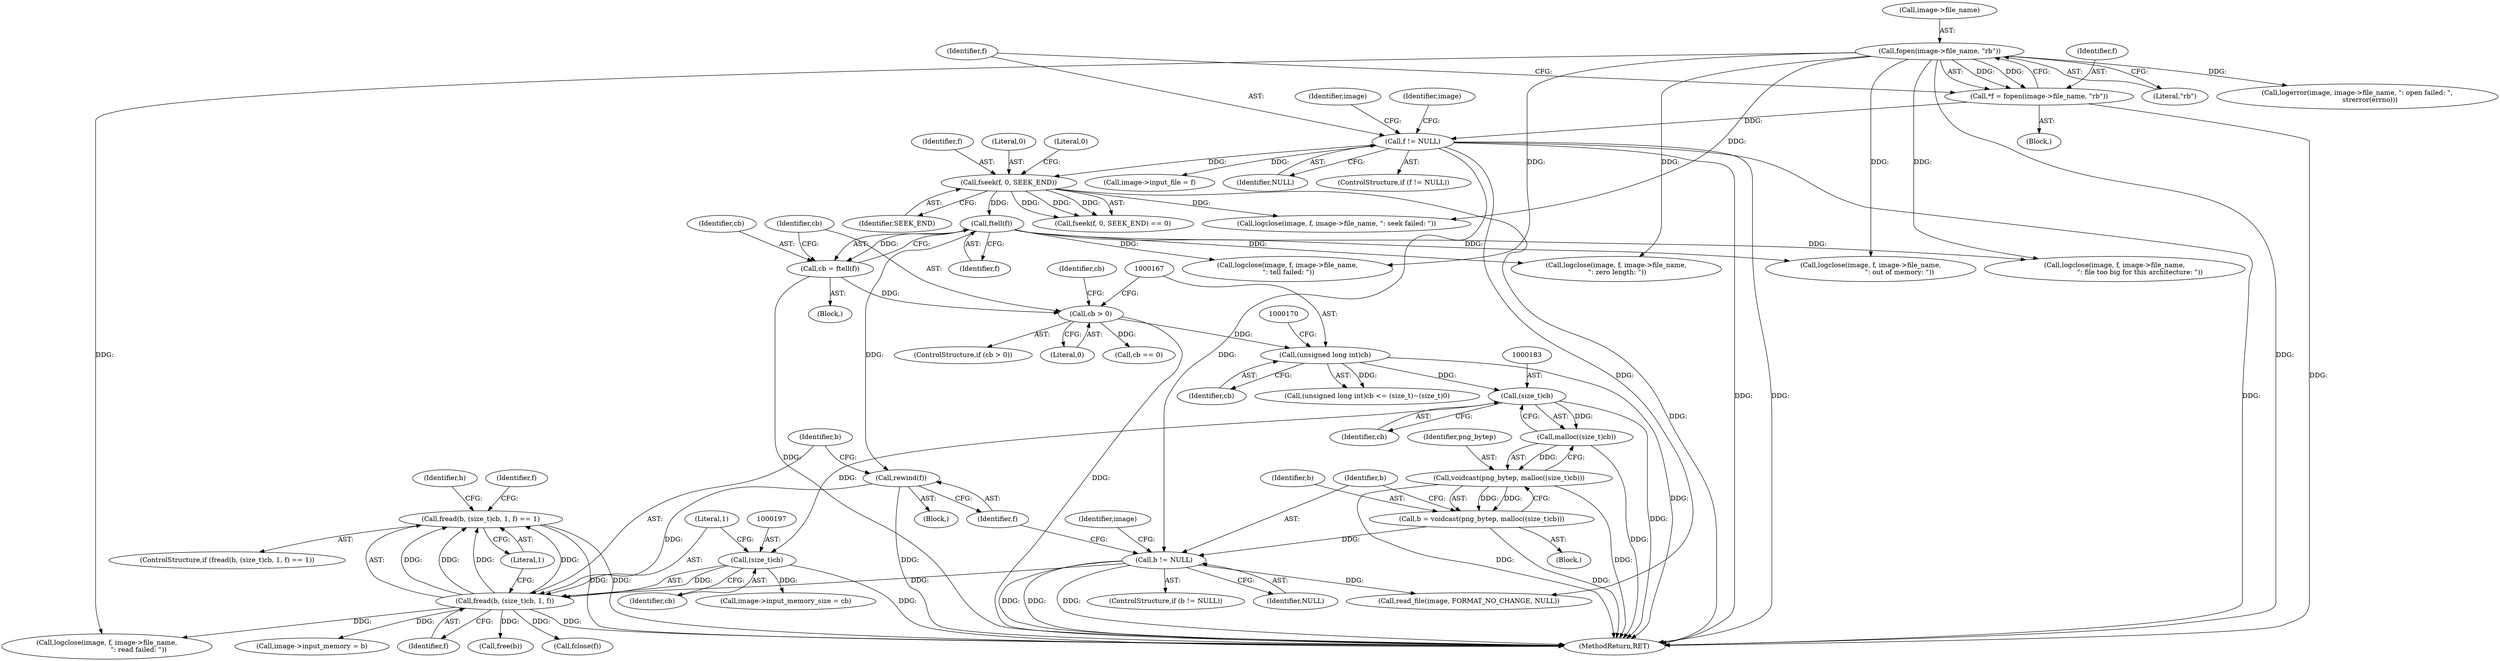 digraph "0_Android_9d4853418ab2f754c2b63e091c29c5529b8b86ca_30@API" {
"1000193" [label="(Call,fread(b, (size_t)cb, 1, f) == 1)"];
"1000194" [label="(Call,fread(b, (size_t)cb, 1, f))"];
"1000186" [label="(Call,b != NULL)"];
"1000177" [label="(Call,b = voidcast(png_bytep, malloc((size_t)cb)))"];
"1000179" [label="(Call,voidcast(png_bytep, malloc((size_t)cb)))"];
"1000181" [label="(Call,malloc((size_t)cb))"];
"1000182" [label="(Call,(size_t)cb)"];
"1000166" [label="(Call,(unsigned long int)cb)"];
"1000160" [label="(Call,cb > 0)"];
"1000155" [label="(Call,cb = ftell(f))"];
"1000157" [label="(Call,ftell(f))"];
"1000148" [label="(Call,fseek(f, 0, SEEK_END))"];
"1000129" [label="(Call,f != NULL)"];
"1000121" [label="(Call,*f = fopen(image->file_name, \"rb\"))"];
"1000123" [label="(Call,fopen(image->file_name, \"rb\"))"];
"1000196" [label="(Call,(size_t)cb)"];
"1000190" [label="(Call,rewind(f))"];
"1000189" [label="(Block,)"];
"1000193" [label="(Call,fread(b, (size_t)cb, 1, f) == 1)"];
"1000179" [label="(Call,voidcast(png_bytep, malloc((size_t)cb)))"];
"1000160" [label="(Call,cb > 0)"];
"1000159" [label="(ControlStructure,if (cb > 0))"];
"1000127" [label="(Literal,\"rb\")"];
"1000203" [label="(Call,fclose(f))"];
"1000185" [label="(ControlStructure,if (b != NULL))"];
"1000191" [label="(Identifier,f)"];
"1000139" [label="(Call,image->input_file = f)"];
"1000122" [label="(Identifier,f)"];
"1000180" [label="(Identifier,png_bytep)"];
"1000248" [label="(Identifier,cb)"];
"1000230" [label="(Identifier,image)"];
"1000218" [label="(Identifier,b)"];
"1000192" [label="(ControlStructure,if (fread(b, (size_t)cb, 1, f) == 1))"];
"1000194" [label="(Call,fread(b, (size_t)cb, 1, f))"];
"1000168" [label="(Identifier,cb)"];
"1000151" [label="(Identifier,SEEK_END)"];
"1000136" [label="(Identifier,image)"];
"1000229" [label="(Call,logclose(image, f, image->file_name,\n                           \": out of memory: \"))"];
"1000177" [label="(Call,b = voidcast(png_bytep, malloc((size_t)cb)))"];
"1000158" [label="(Identifier,f)"];
"1000124" [label="(Call,image->file_name)"];
"1000195" [label="(Identifier,b)"];
"1000260" [label="(Call,logclose(image, f, image->file_name,\n \": tell failed: \"))"];
"1000123" [label="(Call,fopen(image->file_name, \"rb\"))"];
"1000196" [label="(Call,(size_t)cb)"];
"1000157" [label="(Call,ftell(f))"];
"1000251" [label="(Call,logclose(image, f, image->file_name,\n \": zero length: \"))"];
"1000210" [label="(Call,image->input_memory = b)"];
"1000153" [label="(Block,)"];
"1000199" [label="(Literal,1)"];
"1000200" [label="(Identifier,f)"];
"1000131" [label="(Identifier,NULL)"];
"1000152" [label="(Literal,0)"];
"1000130" [label="(Identifier,f)"];
"1000162" [label="(Literal,0)"];
"1000128" [label="(ControlStructure,if (f != NULL))"];
"1000269" [label="(Call,logclose(image, f, image->file_name, \": seek failed: \"))"];
"1000217" [label="(Call,free(b))"];
"1000187" [label="(Identifier,b)"];
"1000278" [label="(Call,logerror(image, image->file_name, \": open failed: \",\n            strerror(errno)))"];
"1000287" [label="(Call,read_file(image, FORMAT_NO_CHANGE, NULL))"];
"1000149" [label="(Identifier,f)"];
"1000190" [label="(Call,rewind(f))"];
"1000148" [label="(Call,fseek(f, 0, SEEK_END))"];
"1000279" [label="(Identifier,image)"];
"1000119" [label="(Block,)"];
"1000205" [label="(Call,image->input_memory_size = cb)"];
"1000129" [label="(Call,f != NULL)"];
"1000150" [label="(Literal,0)"];
"1000188" [label="(Identifier,NULL)"];
"1000181" [label="(Call,malloc((size_t)cb))"];
"1000147" [label="(Call,fseek(f, 0, SEEK_END) == 0)"];
"1000220" [label="(Call,logclose(image, f, image->file_name,\n                              \": read failed: \"))"];
"1000156" [label="(Identifier,cb)"];
"1000182" [label="(Call,(size_t)cb)"];
"1000238" [label="(Call,logclose(image, f, image->file_name,\n                        \": file too big for this architecture: \"))"];
"1000155" [label="(Call,cb = ftell(f))"];
"1000201" [label="(Literal,1)"];
"1000291" [label="(MethodReturn,RET)"];
"1000166" [label="(Call,(unsigned long int)cb)"];
"1000204" [label="(Identifier,f)"];
"1000165" [label="(Call,(unsigned long int)cb <= (size_t)~(size_t)0)"];
"1000184" [label="(Identifier,cb)"];
"1000247" [label="(Call,cb == 0)"];
"1000121" [label="(Call,*f = fopen(image->file_name, \"rb\"))"];
"1000198" [label="(Identifier,cb)"];
"1000178" [label="(Identifier,b)"];
"1000175" [label="(Block,)"];
"1000186" [label="(Call,b != NULL)"];
"1000161" [label="(Identifier,cb)"];
"1000193" -> "1000192"  [label="AST: "];
"1000193" -> "1000201"  [label="CFG: "];
"1000194" -> "1000193"  [label="AST: "];
"1000201" -> "1000193"  [label="AST: "];
"1000204" -> "1000193"  [label="CFG: "];
"1000218" -> "1000193"  [label="CFG: "];
"1000193" -> "1000291"  [label="DDG: "];
"1000193" -> "1000291"  [label="DDG: "];
"1000194" -> "1000193"  [label="DDG: "];
"1000194" -> "1000193"  [label="DDG: "];
"1000194" -> "1000193"  [label="DDG: "];
"1000194" -> "1000193"  [label="DDG: "];
"1000194" -> "1000200"  [label="CFG: "];
"1000195" -> "1000194"  [label="AST: "];
"1000196" -> "1000194"  [label="AST: "];
"1000199" -> "1000194"  [label="AST: "];
"1000200" -> "1000194"  [label="AST: "];
"1000201" -> "1000194"  [label="CFG: "];
"1000194" -> "1000291"  [label="DDG: "];
"1000186" -> "1000194"  [label="DDG: "];
"1000196" -> "1000194"  [label="DDG: "];
"1000190" -> "1000194"  [label="DDG: "];
"1000194" -> "1000203"  [label="DDG: "];
"1000194" -> "1000210"  [label="DDG: "];
"1000194" -> "1000217"  [label="DDG: "];
"1000194" -> "1000220"  [label="DDG: "];
"1000186" -> "1000185"  [label="AST: "];
"1000186" -> "1000188"  [label="CFG: "];
"1000187" -> "1000186"  [label="AST: "];
"1000188" -> "1000186"  [label="AST: "];
"1000191" -> "1000186"  [label="CFG: "];
"1000230" -> "1000186"  [label="CFG: "];
"1000186" -> "1000291"  [label="DDG: "];
"1000186" -> "1000291"  [label="DDG: "];
"1000186" -> "1000291"  [label="DDG: "];
"1000177" -> "1000186"  [label="DDG: "];
"1000129" -> "1000186"  [label="DDG: "];
"1000186" -> "1000287"  [label="DDG: "];
"1000177" -> "1000175"  [label="AST: "];
"1000177" -> "1000179"  [label="CFG: "];
"1000178" -> "1000177"  [label="AST: "];
"1000179" -> "1000177"  [label="AST: "];
"1000187" -> "1000177"  [label="CFG: "];
"1000177" -> "1000291"  [label="DDG: "];
"1000179" -> "1000177"  [label="DDG: "];
"1000179" -> "1000177"  [label="DDG: "];
"1000179" -> "1000181"  [label="CFG: "];
"1000180" -> "1000179"  [label="AST: "];
"1000181" -> "1000179"  [label="AST: "];
"1000179" -> "1000291"  [label="DDG: "];
"1000179" -> "1000291"  [label="DDG: "];
"1000181" -> "1000179"  [label="DDG: "];
"1000181" -> "1000182"  [label="CFG: "];
"1000182" -> "1000181"  [label="AST: "];
"1000181" -> "1000291"  [label="DDG: "];
"1000182" -> "1000181"  [label="DDG: "];
"1000182" -> "1000184"  [label="CFG: "];
"1000183" -> "1000182"  [label="AST: "];
"1000184" -> "1000182"  [label="AST: "];
"1000182" -> "1000291"  [label="DDG: "];
"1000166" -> "1000182"  [label="DDG: "];
"1000182" -> "1000196"  [label="DDG: "];
"1000166" -> "1000165"  [label="AST: "];
"1000166" -> "1000168"  [label="CFG: "];
"1000167" -> "1000166"  [label="AST: "];
"1000168" -> "1000166"  [label="AST: "];
"1000170" -> "1000166"  [label="CFG: "];
"1000166" -> "1000291"  [label="DDG: "];
"1000166" -> "1000165"  [label="DDG: "];
"1000160" -> "1000166"  [label="DDG: "];
"1000160" -> "1000159"  [label="AST: "];
"1000160" -> "1000162"  [label="CFG: "];
"1000161" -> "1000160"  [label="AST: "];
"1000162" -> "1000160"  [label="AST: "];
"1000167" -> "1000160"  [label="CFG: "];
"1000248" -> "1000160"  [label="CFG: "];
"1000160" -> "1000291"  [label="DDG: "];
"1000155" -> "1000160"  [label="DDG: "];
"1000160" -> "1000247"  [label="DDG: "];
"1000155" -> "1000153"  [label="AST: "];
"1000155" -> "1000157"  [label="CFG: "];
"1000156" -> "1000155"  [label="AST: "];
"1000157" -> "1000155"  [label="AST: "];
"1000161" -> "1000155"  [label="CFG: "];
"1000155" -> "1000291"  [label="DDG: "];
"1000157" -> "1000155"  [label="DDG: "];
"1000157" -> "1000158"  [label="CFG: "];
"1000158" -> "1000157"  [label="AST: "];
"1000148" -> "1000157"  [label="DDG: "];
"1000157" -> "1000190"  [label="DDG: "];
"1000157" -> "1000229"  [label="DDG: "];
"1000157" -> "1000238"  [label="DDG: "];
"1000157" -> "1000251"  [label="DDG: "];
"1000157" -> "1000260"  [label="DDG: "];
"1000148" -> "1000147"  [label="AST: "];
"1000148" -> "1000151"  [label="CFG: "];
"1000149" -> "1000148"  [label="AST: "];
"1000150" -> "1000148"  [label="AST: "];
"1000151" -> "1000148"  [label="AST: "];
"1000152" -> "1000148"  [label="CFG: "];
"1000148" -> "1000291"  [label="DDG: "];
"1000148" -> "1000147"  [label="DDG: "];
"1000148" -> "1000147"  [label="DDG: "];
"1000148" -> "1000147"  [label="DDG: "];
"1000129" -> "1000148"  [label="DDG: "];
"1000148" -> "1000269"  [label="DDG: "];
"1000129" -> "1000128"  [label="AST: "];
"1000129" -> "1000131"  [label="CFG: "];
"1000130" -> "1000129"  [label="AST: "];
"1000131" -> "1000129"  [label="AST: "];
"1000136" -> "1000129"  [label="CFG: "];
"1000279" -> "1000129"  [label="CFG: "];
"1000129" -> "1000291"  [label="DDG: "];
"1000129" -> "1000291"  [label="DDG: "];
"1000129" -> "1000291"  [label="DDG: "];
"1000121" -> "1000129"  [label="DDG: "];
"1000129" -> "1000139"  [label="DDG: "];
"1000129" -> "1000287"  [label="DDG: "];
"1000121" -> "1000119"  [label="AST: "];
"1000121" -> "1000123"  [label="CFG: "];
"1000122" -> "1000121"  [label="AST: "];
"1000123" -> "1000121"  [label="AST: "];
"1000130" -> "1000121"  [label="CFG: "];
"1000121" -> "1000291"  [label="DDG: "];
"1000123" -> "1000121"  [label="DDG: "];
"1000123" -> "1000121"  [label="DDG: "];
"1000123" -> "1000127"  [label="CFG: "];
"1000124" -> "1000123"  [label="AST: "];
"1000127" -> "1000123"  [label="AST: "];
"1000123" -> "1000291"  [label="DDG: "];
"1000123" -> "1000220"  [label="DDG: "];
"1000123" -> "1000229"  [label="DDG: "];
"1000123" -> "1000238"  [label="DDG: "];
"1000123" -> "1000251"  [label="DDG: "];
"1000123" -> "1000260"  [label="DDG: "];
"1000123" -> "1000269"  [label="DDG: "];
"1000123" -> "1000278"  [label="DDG: "];
"1000196" -> "1000198"  [label="CFG: "];
"1000197" -> "1000196"  [label="AST: "];
"1000198" -> "1000196"  [label="AST: "];
"1000199" -> "1000196"  [label="CFG: "];
"1000196" -> "1000291"  [label="DDG: "];
"1000196" -> "1000205"  [label="DDG: "];
"1000190" -> "1000189"  [label="AST: "];
"1000190" -> "1000191"  [label="CFG: "];
"1000191" -> "1000190"  [label="AST: "];
"1000195" -> "1000190"  [label="CFG: "];
"1000190" -> "1000291"  [label="DDG: "];
}
